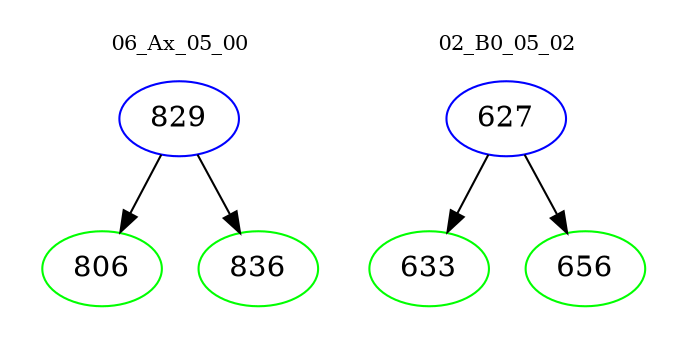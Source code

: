digraph{
subgraph cluster_0 {
color = white
label = "06_Ax_05_00";
fontsize=10;
T0_829 [label="829", color="blue"]
T0_829 -> T0_806 [color="black"]
T0_806 [label="806", color="green"]
T0_829 -> T0_836 [color="black"]
T0_836 [label="836", color="green"]
}
subgraph cluster_1 {
color = white
label = "02_B0_05_02";
fontsize=10;
T1_627 [label="627", color="blue"]
T1_627 -> T1_633 [color="black"]
T1_633 [label="633", color="green"]
T1_627 -> T1_656 [color="black"]
T1_656 [label="656", color="green"]
}
}

